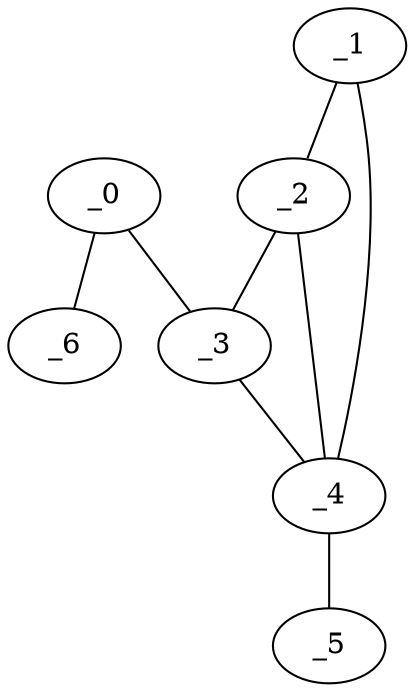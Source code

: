 graph EP1_0030 {
	_0	 [x="2.24",
		y="2.75"];
	_3	 [x="0.31999",
		y="2.18033"];
	_0 -- _3;
	_6	 [x="1.73907",
		y="1.26537"];
	_0 -- _6;
	_1	 [x="2.0493",
		y="0.665139"];
	_2	 [x="0.751344",
		y="0.708022"];
	_1 -- _2;
	_4	 [x="0.325916",
		y="1.30206"];
	_1 -- _4;
	_2 -- _3;
	_2 -- _4;
	_3 -- _4;
	_5	 [x="1.25799",
		y="1.45252"];
	_4 -- _5;
}
